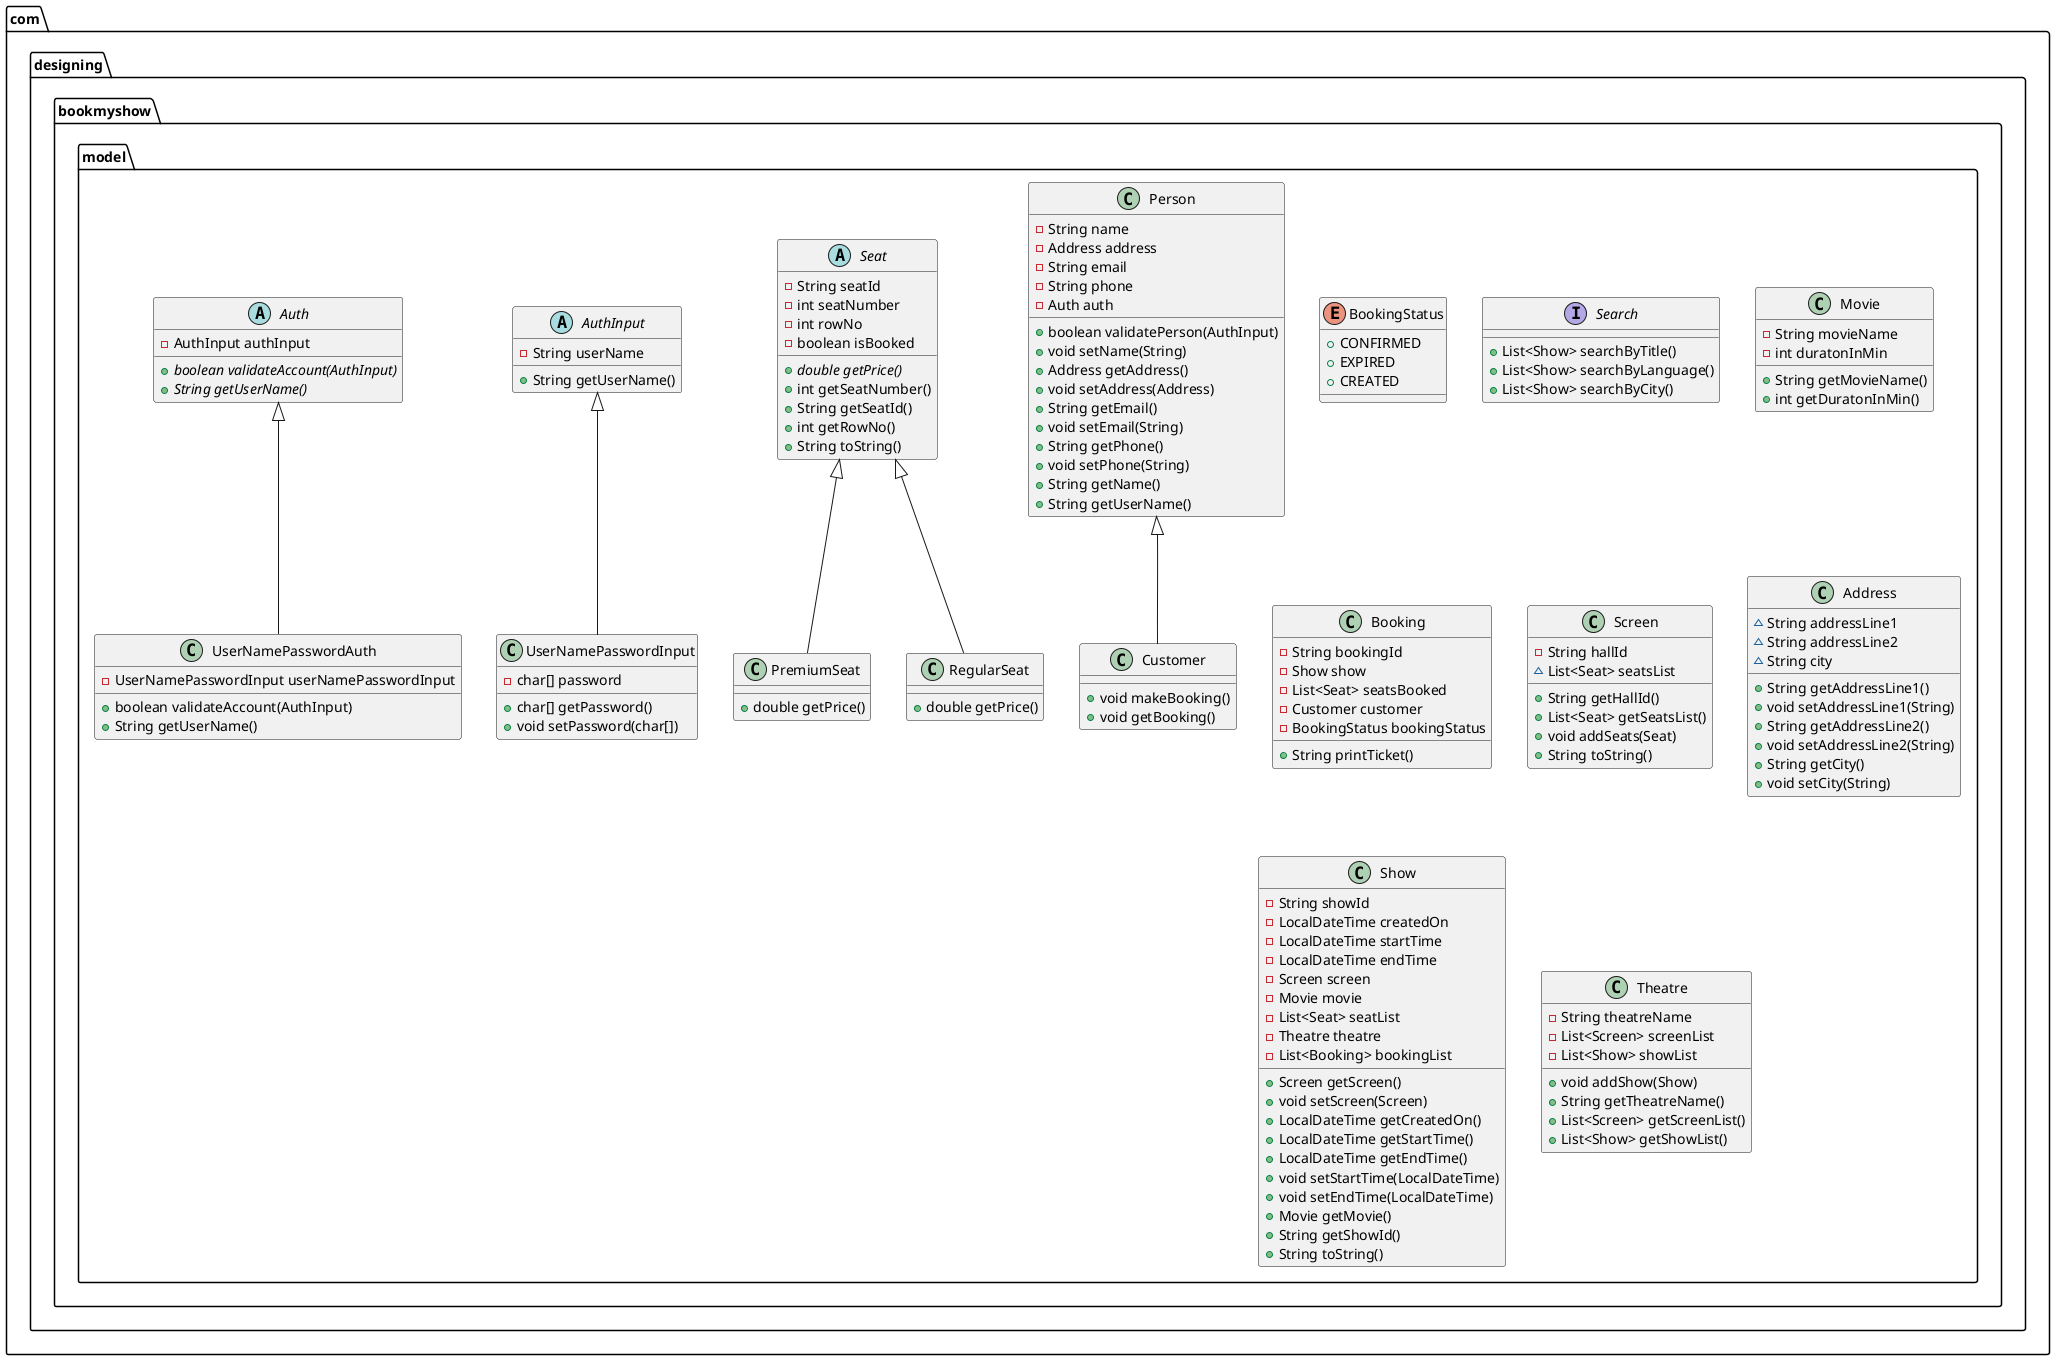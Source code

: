 @startuml
enum com.designing.bookmyshow.model.BookingStatus {
+  CONFIRMED
+  EXPIRED
+  CREATED
}
class com.designing.bookmyshow.model.PremiumSeat {
+ double getPrice()
}
interface com.designing.bookmyshow.model.Search {
+ List<Show> searchByTitle()
+ List<Show> searchByLanguage()
+ List<Show> searchByCity()
}
class com.designing.bookmyshow.model.UserNamePasswordAuth {
- UserNamePasswordInput userNamePasswordInput
+ boolean validateAccount(AuthInput)
+ String getUserName()
}
class com.designing.bookmyshow.model.Person {
- String name
- Address address
- String email
- String phone
- Auth auth
+ boolean validatePerson(AuthInput)
+ void setName(String)
+ Address getAddress()
+ void setAddress(Address)
+ String getEmail()
+ void setEmail(String)
+ String getPhone()
+ void setPhone(String)
+ String getName()
+ String getUserName()
}
class com.designing.bookmyshow.model.Movie {
- String movieName
- int duratonInMin
+ String getMovieName()
+ int getDuratonInMin()
}
class com.designing.bookmyshow.model.Booking {
- String bookingId
- Show show
- List<Seat> seatsBooked
- Customer customer
- BookingStatus bookingStatus
+ String printTicket()
}
class com.designing.bookmyshow.model.Screen {
- String hallId
~ List<Seat> seatsList
+ String getHallId()
+ List<Seat> getSeatsList()
+ void addSeats(Seat)
+ String toString()
}
class com.designing.bookmyshow.model.UserNamePasswordInput {
- char[] password
+ char[] getPassword()
+ void setPassword(char[])
}
abstract class com.designing.bookmyshow.model.Seat {
- String seatId
- int seatNumber
- int rowNo
- boolean isBooked
+ {abstract}double getPrice()
+ int getSeatNumber()
+ String getSeatId()
+ int getRowNo()
+ String toString()
}
class com.designing.bookmyshow.model.Address {
~ String addressLine1
~ String addressLine2
~ String city
+ String getAddressLine1()
+ void setAddressLine1(String)
+ String getAddressLine2()
+ void setAddressLine2(String)
+ String getCity()
+ void setCity(String)
}
class com.designing.bookmyshow.model.RegularSeat {
+ double getPrice()
}
abstract class com.designing.bookmyshow.model.AuthInput {
- String userName
+ String getUserName()
}
class com.designing.bookmyshow.model.Show {
- String showId
- LocalDateTime createdOn
- LocalDateTime startTime
- LocalDateTime endTime
- Screen screen
- Movie movie
- List<Seat> seatList
- Theatre theatre
- List<Booking> bookingList
+ Screen getScreen()
+ void setScreen(Screen)
+ LocalDateTime getCreatedOn()
+ LocalDateTime getStartTime()
+ LocalDateTime getEndTime()
+ void setStartTime(LocalDateTime)
+ void setEndTime(LocalDateTime)
+ Movie getMovie()
+ String getShowId()
+ String toString()
}
class com.designing.bookmyshow.model.Customer {
+ void makeBooking()
+ void getBooking()
}
abstract class com.designing.bookmyshow.model.Auth {
- AuthInput authInput
+ {abstract}boolean validateAccount(AuthInput)
+ {abstract}String getUserName()
}
class com.designing.bookmyshow.model.Theatre {
- String theatreName
- List<Screen> screenList
- List<Show> showList
+ void addShow(Show)
+ String getTheatreName()
+ List<Screen> getScreenList()
+ List<Show> getShowList()
}


com.designing.bookmyshow.model.Seat <|-- com.designing.bookmyshow.model.PremiumSeat
com.designing.bookmyshow.model.Auth <|-- com.designing.bookmyshow.model.UserNamePasswordAuth
com.designing.bookmyshow.model.AuthInput <|-- com.designing.bookmyshow.model.UserNamePasswordInput
com.designing.bookmyshow.model.Seat <|-- com.designing.bookmyshow.model.RegularSeat
com.designing.bookmyshow.model.Person <|-- com.designing.bookmyshow.model.Customer
@enduml